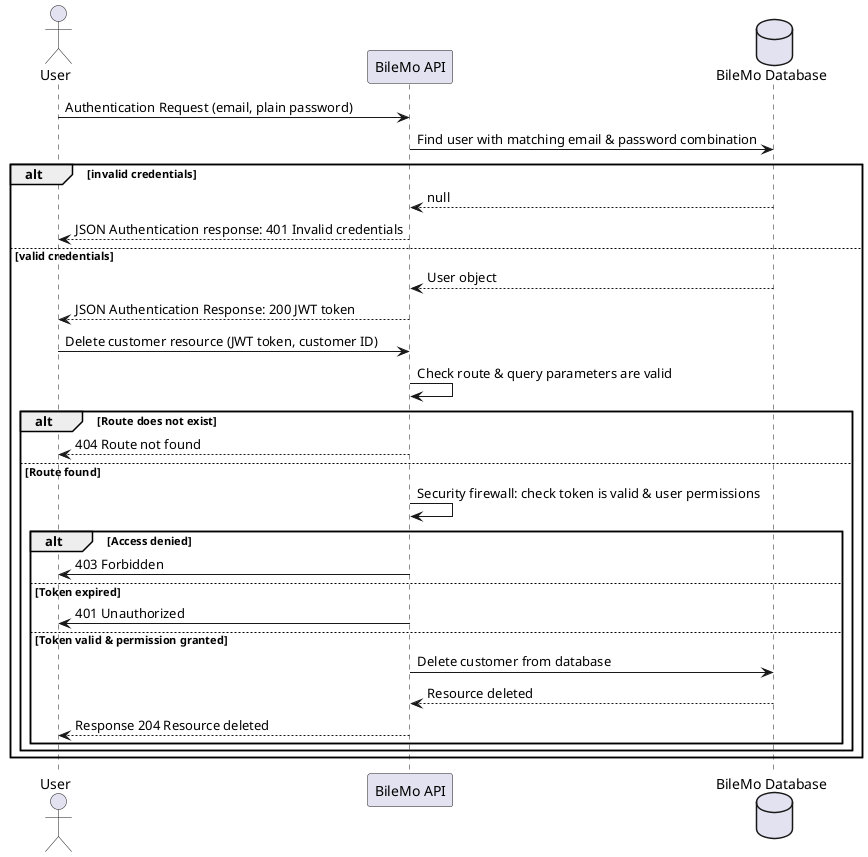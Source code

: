 @startuml
'https://plantuml.com/sequence-diagram


actor User
participant BileMo as "BileMo API"
database Database as "BileMo Database"
User -> BileMo: Authentication Request (email, plain password)
BileMo -> Database: Find user with matching email & password combination
alt invalid credentials
    Database --> BileMo: null
    BileMo --> User: JSON Authentication response: 401 Invalid credentials
else valid credentials
    Database --> BileMo: User object
    BileMo --> User: JSON Authentication Response: 200 JWT token
    User -> BileMo:Delete customer resource (JWT token, customer ID)
    BileMo ->BileMo: Check route & query parameters are valid
    alt Route does not exist
        BileMo --> User: 404 Route not found
    else Route found
        BileMo ->BileMo: Security firewall: check token is valid & user permissions
        alt Access denied
            BileMo -> User: 403 Forbidden
        else Token expired
            BileMo -> User: 401 Unauthorized
        else Token valid & permission granted
            BileMo -> Database: Delete customer from database
            Database --> BileMo: Resource deleted
            BileMo --> User: Response 204 Resource deleted
        end
    end
end
@enduml